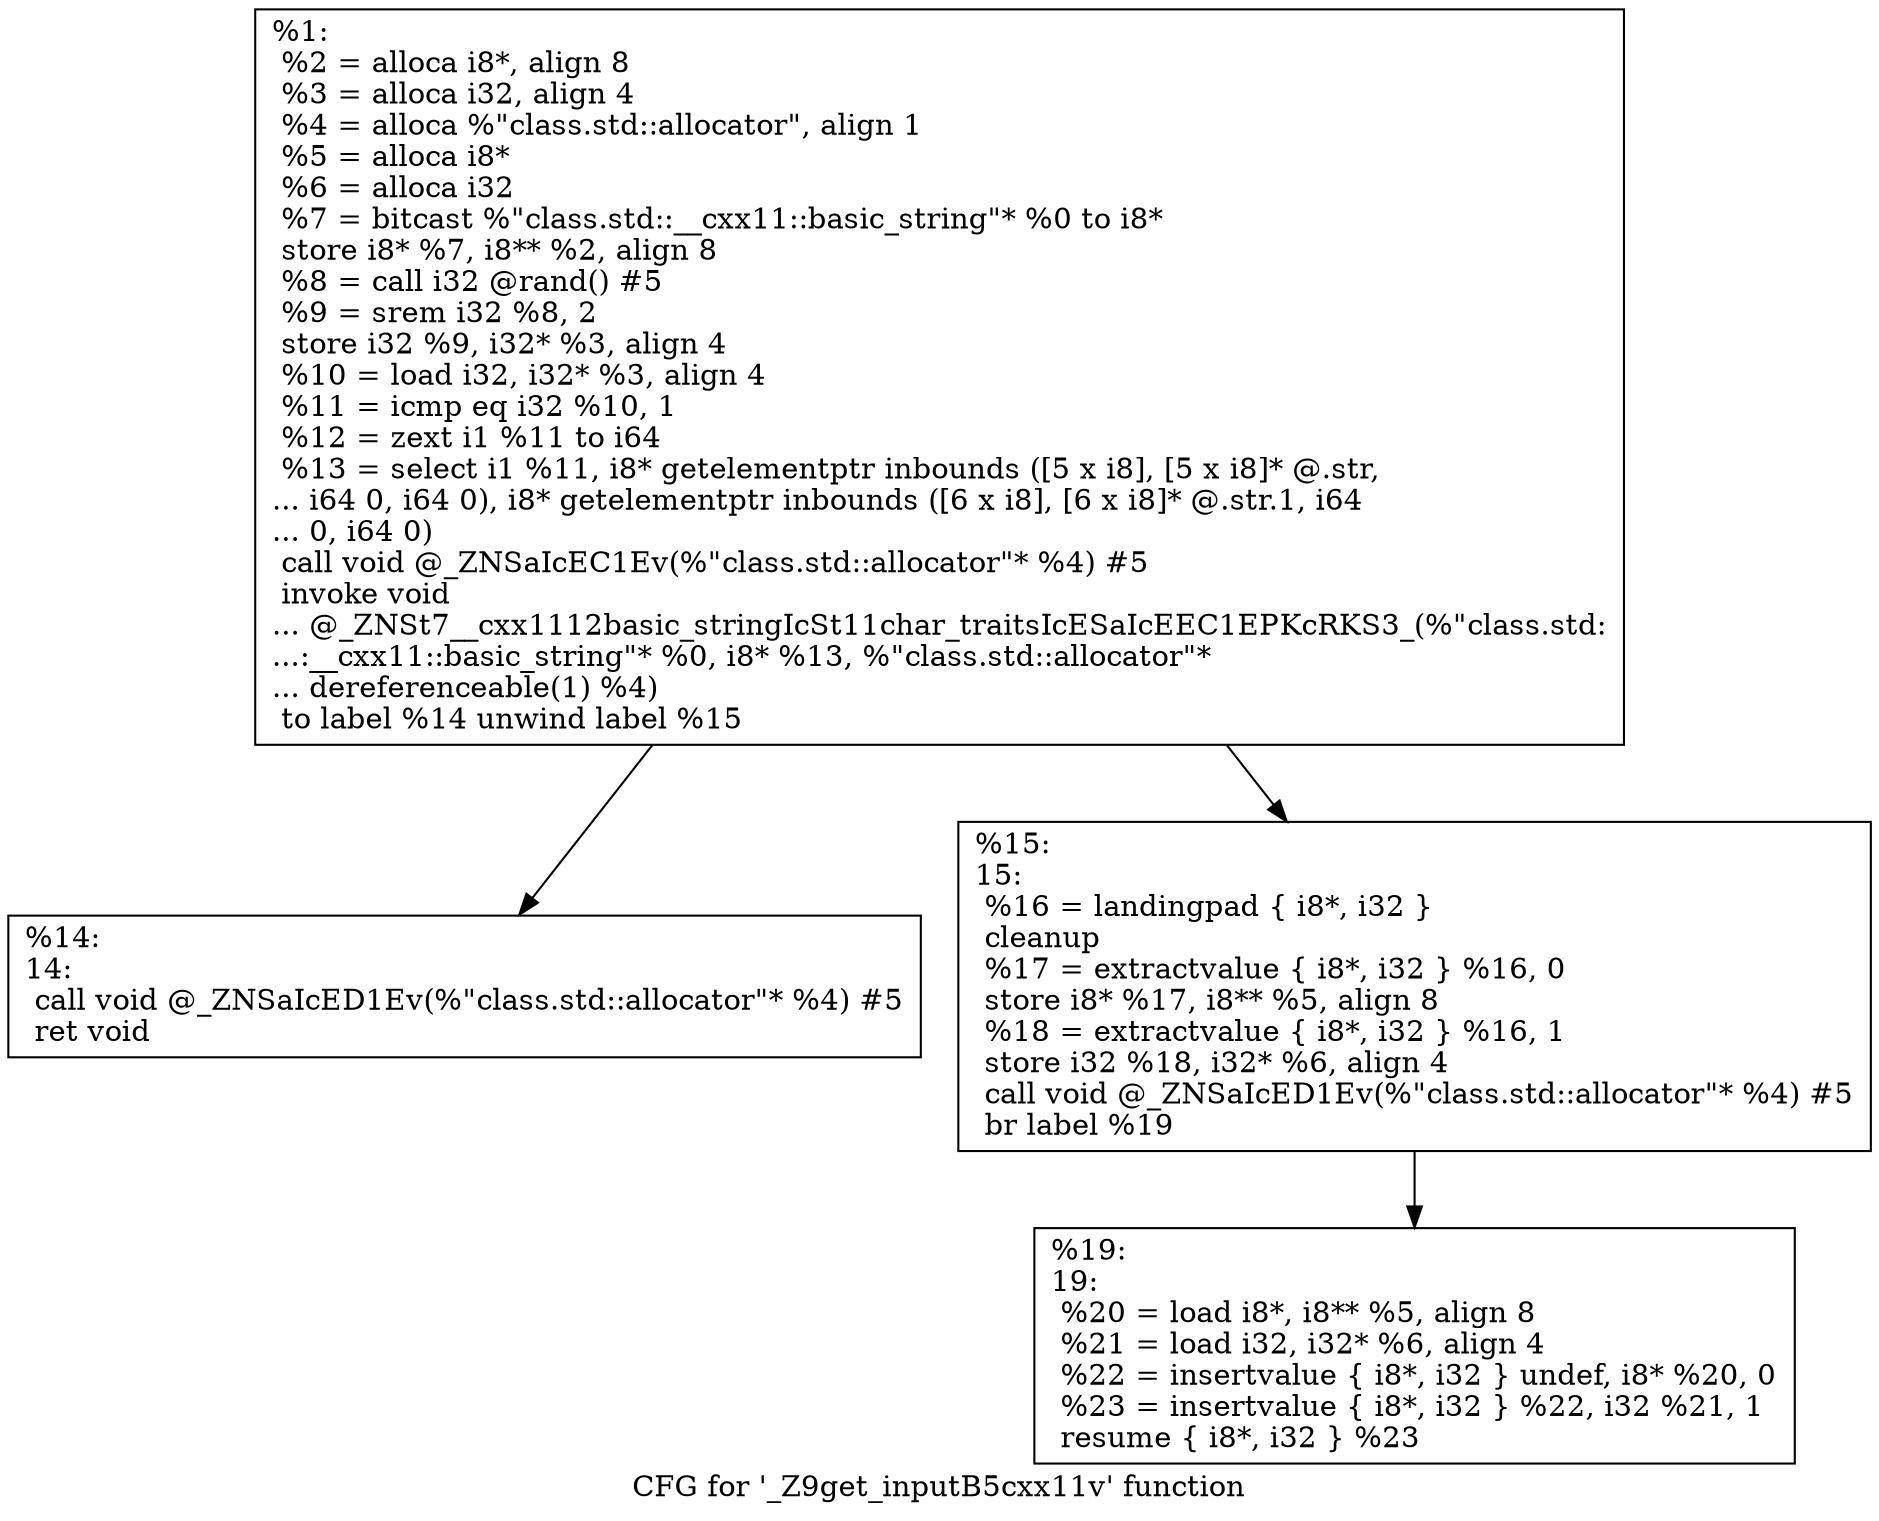 digraph "CFG for '_Z9get_inputB5cxx11v' function" {
	label="CFG for '_Z9get_inputB5cxx11v' function";

	Node0x1847a80 [shape=record,label="{%1:\l  %2 = alloca i8*, align 8\l  %3 = alloca i32, align 4\l  %4 = alloca %\"class.std::allocator\", align 1\l  %5 = alloca i8*\l  %6 = alloca i32\l  %7 = bitcast %\"class.std::__cxx11::basic_string\"* %0 to i8*\l  store i8* %7, i8** %2, align 8\l  %8 = call i32 @rand() #5\l  %9 = srem i32 %8, 2\l  store i32 %9, i32* %3, align 4\l  %10 = load i32, i32* %3, align 4\l  %11 = icmp eq i32 %10, 1\l  %12 = zext i1 %11 to i64\l  %13 = select i1 %11, i8* getelementptr inbounds ([5 x i8], [5 x i8]* @.str,\l... i64 0, i64 0), i8* getelementptr inbounds ([6 x i8], [6 x i8]* @.str.1, i64\l... 0, i64 0)\l  call void @_ZNSaIcEC1Ev(%\"class.std::allocator\"* %4) #5\l  invoke void\l... @_ZNSt7__cxx1112basic_stringIcSt11char_traitsIcESaIcEEC1EPKcRKS3_(%\"class.std:\l...:__cxx11::basic_string\"* %0, i8* %13, %\"class.std::allocator\"*\l... dereferenceable(1) %4)\l          to label %14 unwind label %15\l}"];
	Node0x1847a80 -> Node0x1850010;
	Node0x1847a80 -> Node0x1850060;
	Node0x1850010 [shape=record,label="{%14:\l14:                                               \l  call void @_ZNSaIcED1Ev(%\"class.std::allocator\"* %4) #5\l  ret void\l}"];
	Node0x1850060 [shape=record,label="{%15:\l15:                                               \l  %16 = landingpad \{ i8*, i32 \}\l          cleanup\l  %17 = extractvalue \{ i8*, i32 \} %16, 0\l  store i8* %17, i8** %5, align 8\l  %18 = extractvalue \{ i8*, i32 \} %16, 1\l  store i32 %18, i32* %6, align 4\l  call void @_ZNSaIcED1Ev(%\"class.std::allocator\"* %4) #5\l  br label %19\l}"];
	Node0x1850060 -> Node0x18500b0;
	Node0x18500b0 [shape=record,label="{%19:\l19:                                               \l  %20 = load i8*, i8** %5, align 8\l  %21 = load i32, i32* %6, align 4\l  %22 = insertvalue \{ i8*, i32 \} undef, i8* %20, 0\l  %23 = insertvalue \{ i8*, i32 \} %22, i32 %21, 1\l  resume \{ i8*, i32 \} %23\l}"];
}
